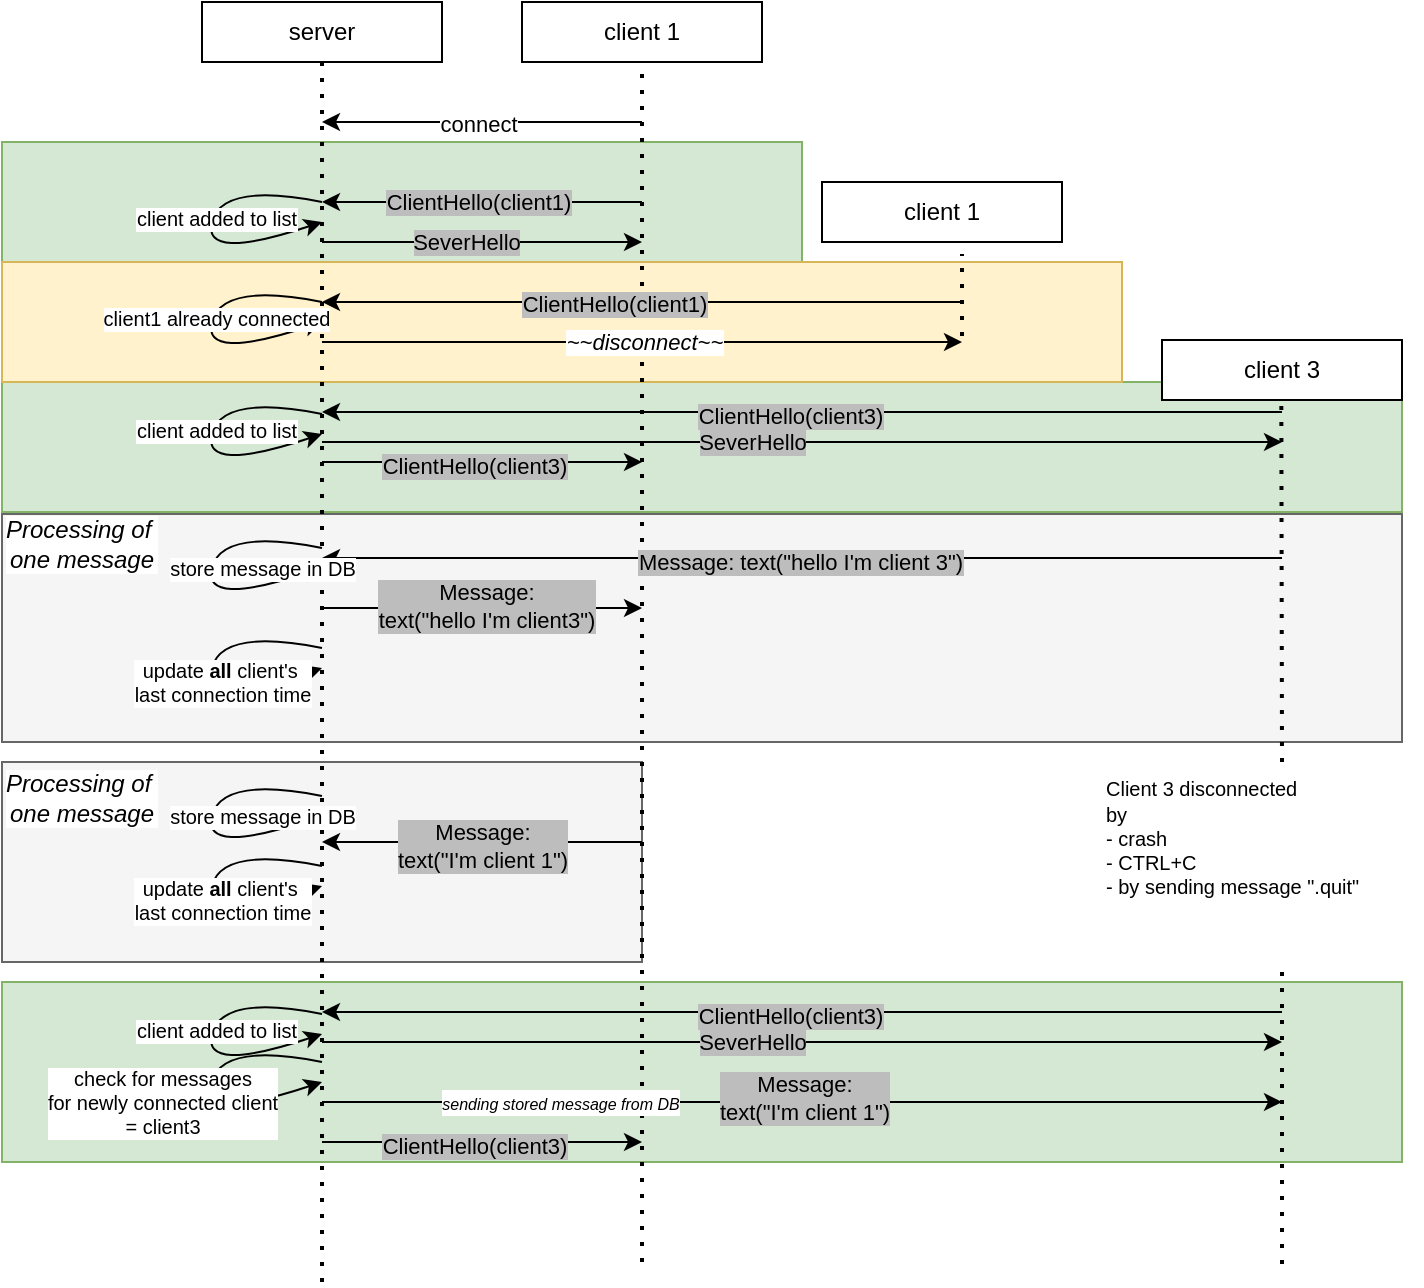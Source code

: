 <mxfile version="22.1.7" type="device">
  <diagram name="Page-1" id="tH7IsrxiaS6bRZEv8tXF">
    <mxGraphModel dx="1194" dy="708" grid="1" gridSize="10" guides="1" tooltips="1" connect="1" arrows="1" fold="1" page="1" pageScale="1" pageWidth="850" pageHeight="1100" math="0" shadow="0">
      <root>
        <mxCell id="0" />
        <mxCell id="1" parent="0" />
        <mxCell id="qb2tAUrYF_4YFpLU63U7-60" value="" style="rounded=0;whiteSpace=wrap;html=1;fillColor=#d5e8d4;strokeColor=#82b366;" parent="1" vertex="1">
          <mxGeometry y="540" width="700" height="90" as="geometry" />
        </mxCell>
        <mxCell id="qb2tAUrYF_4YFpLU63U7-47" value="" style="rounded=0;whiteSpace=wrap;html=1;fillColor=#f5f5f5;strokeColor=#666666;fontColor=#333333;" parent="1" vertex="1">
          <mxGeometry y="430" width="320" height="100" as="geometry" />
        </mxCell>
        <mxCell id="qb2tAUrYF_4YFpLU63U7-40" value="" style="rounded=0;whiteSpace=wrap;html=1;fillColor=#d5e8d4;strokeColor=#82b366;" parent="1" vertex="1">
          <mxGeometry y="240" width="700" height="65" as="geometry" />
        </mxCell>
        <mxCell id="qb2tAUrYF_4YFpLU63U7-38" value="" style="rounded=0;whiteSpace=wrap;html=1;fillColor=#d5e8d4;strokeColor=#82b366;" parent="1" vertex="1">
          <mxGeometry y="120" width="400" height="60" as="geometry" />
        </mxCell>
        <mxCell id="qb2tAUrYF_4YFpLU63U7-37" value="" style="rounded=0;whiteSpace=wrap;html=1;fillColor=#fff2cc;strokeColor=#d6b656;" parent="1" vertex="1">
          <mxGeometry y="180" width="560" height="60" as="geometry" />
        </mxCell>
        <mxCell id="qb2tAUrYF_4YFpLU63U7-31" value="" style="rounded=0;whiteSpace=wrap;html=1;fillColor=#f5f5f5;strokeColor=#666666;fontColor=#333333;" parent="1" vertex="1">
          <mxGeometry y="306" width="700" height="114" as="geometry" />
        </mxCell>
        <mxCell id="2foY89dXSNwUofIqJKsu-2" value="" style="endArrow=none;dashed=1;html=1;dashPattern=1 3;strokeWidth=2;rounded=0;" parent="1" edge="1">
          <mxGeometry width="50" height="50" relative="1" as="geometry">
            <mxPoint x="160" y="690" as="sourcePoint" />
            <mxPoint x="160" y="80" as="targetPoint" />
          </mxGeometry>
        </mxCell>
        <mxCell id="2foY89dXSNwUofIqJKsu-3" value="" style="endArrow=none;dashed=1;html=1;dashPattern=1 3;strokeWidth=2;rounded=0;" parent="1" edge="1">
          <mxGeometry width="50" height="50" relative="1" as="geometry">
            <mxPoint x="320" y="680" as="sourcePoint" />
            <mxPoint x="320" y="80" as="targetPoint" />
          </mxGeometry>
        </mxCell>
        <mxCell id="2foY89dXSNwUofIqJKsu-4" value="" style="endArrow=none;dashed=1;html=1;dashPattern=1 3;strokeWidth=2;rounded=0;" parent="1" edge="1">
          <mxGeometry width="50" height="50" relative="1" as="geometry">
            <mxPoint x="480" y="217" as="sourcePoint" />
            <mxPoint x="480" y="176" as="targetPoint" />
          </mxGeometry>
        </mxCell>
        <mxCell id="2foY89dXSNwUofIqJKsu-5" value="" style="endArrow=none;dashed=1;html=1;dashPattern=1 3;strokeWidth=2;rounded=0;" parent="1" edge="1">
          <mxGeometry width="50" height="50" relative="1" as="geometry">
            <mxPoint x="640" y="430" as="sourcePoint" />
            <mxPoint x="639.66" y="249" as="targetPoint" />
          </mxGeometry>
        </mxCell>
        <mxCell id="2foY89dXSNwUofIqJKsu-7" value="server" style="rounded=0;whiteSpace=wrap;html=1;" parent="1" vertex="1">
          <mxGeometry x="100" y="50" width="120" height="30" as="geometry" />
        </mxCell>
        <mxCell id="2foY89dXSNwUofIqJKsu-8" value="client 1" style="rounded=0;whiteSpace=wrap;html=1;" parent="1" vertex="1">
          <mxGeometry x="260" y="50" width="120" height="30" as="geometry" />
        </mxCell>
        <mxCell id="2foY89dXSNwUofIqJKsu-9" value="client 1" style="rounded=0;whiteSpace=wrap;html=1;" parent="1" vertex="1">
          <mxGeometry x="410" y="140" width="120" height="30" as="geometry" />
        </mxCell>
        <mxCell id="2foY89dXSNwUofIqJKsu-10" value="client 3" style="rounded=0;whiteSpace=wrap;html=1;" parent="1" vertex="1">
          <mxGeometry x="580" y="219" width="120" height="30" as="geometry" />
        </mxCell>
        <mxCell id="2foY89dXSNwUofIqJKsu-18" value="" style="endArrow=classic;html=1;rounded=0;" parent="1" edge="1">
          <mxGeometry width="50" height="50" relative="1" as="geometry">
            <mxPoint x="320" y="110" as="sourcePoint" />
            <mxPoint x="160" y="110" as="targetPoint" />
          </mxGeometry>
        </mxCell>
        <mxCell id="2foY89dXSNwUofIqJKsu-19" value="connect" style="edgeLabel;html=1;align=center;verticalAlign=middle;resizable=0;points=[];" parent="2foY89dXSNwUofIqJKsu-18" vertex="1" connectable="0">
          <mxGeometry x="0.025" y="1" relative="1" as="geometry">
            <mxPoint as="offset" />
          </mxGeometry>
        </mxCell>
        <mxCell id="2foY89dXSNwUofIqJKsu-20" value="" style="curved=1;endArrow=classic;html=1;rounded=0;" parent="1" edge="1">
          <mxGeometry width="50" height="50" relative="1" as="geometry">
            <mxPoint x="160" y="150" as="sourcePoint" />
            <mxPoint x="160" y="160" as="targetPoint" />
            <Array as="points">
              <mxPoint x="110" y="140" />
              <mxPoint x="100" y="180" />
            </Array>
          </mxGeometry>
        </mxCell>
        <mxCell id="2foY89dXSNwUofIqJKsu-21" value="client added to list" style="edgeLabel;html=1;align=center;verticalAlign=middle;resizable=0;points=[];fontSize=10;" parent="2foY89dXSNwUofIqJKsu-20" vertex="1" connectable="0">
          <mxGeometry x="-0.109" y="1" relative="1" as="geometry">
            <mxPoint as="offset" />
          </mxGeometry>
        </mxCell>
        <mxCell id="2foY89dXSNwUofIqJKsu-22" value="" style="endArrow=classic;html=1;rounded=0;" parent="1" edge="1">
          <mxGeometry width="50" height="50" relative="1" as="geometry">
            <mxPoint x="640" y="255" as="sourcePoint" />
            <mxPoint x="160" y="255" as="targetPoint" />
          </mxGeometry>
        </mxCell>
        <mxCell id="qb2tAUrYF_4YFpLU63U7-17" value="ClientHello(client3)" style="edgeLabel;html=1;align=center;verticalAlign=middle;resizable=0;points=[];labelBackgroundColor=#BDBDBD;" parent="2foY89dXSNwUofIqJKsu-22" vertex="1" connectable="0">
          <mxGeometry x="0.027" y="2" relative="1" as="geometry">
            <mxPoint as="offset" />
          </mxGeometry>
        </mxCell>
        <mxCell id="qb2tAUrYF_4YFpLU63U7-1" value="" style="endArrow=classic;html=1;rounded=0;" parent="1" edge="1">
          <mxGeometry width="50" height="50" relative="1" as="geometry">
            <mxPoint x="320" y="150" as="sourcePoint" />
            <mxPoint x="160" y="150" as="targetPoint" />
          </mxGeometry>
        </mxCell>
        <mxCell id="qb2tAUrYF_4YFpLU63U7-2" value="ClientHello(client1)" style="edgeLabel;html=1;align=center;verticalAlign=middle;resizable=0;points=[];labelBackgroundColor=#BDBDBD;" parent="qb2tAUrYF_4YFpLU63U7-1" vertex="1" connectable="0">
          <mxGeometry x="0.025" y="1" relative="1" as="geometry">
            <mxPoint y="-1" as="offset" />
          </mxGeometry>
        </mxCell>
        <mxCell id="qb2tAUrYF_4YFpLU63U7-7" value="" style="endArrow=classic;html=1;rounded=0;" parent="1" edge="1">
          <mxGeometry width="50" height="50" relative="1" as="geometry">
            <mxPoint x="160" y="170" as="sourcePoint" />
            <mxPoint x="320" y="170" as="targetPoint" />
          </mxGeometry>
        </mxCell>
        <mxCell id="qb2tAUrYF_4YFpLU63U7-8" value="SeverHello" style="edgeLabel;html=1;align=center;verticalAlign=middle;resizable=0;points=[];labelBackgroundColor=#BDBDBD;" parent="qb2tAUrYF_4YFpLU63U7-7" vertex="1" connectable="0">
          <mxGeometry x="-0.104" relative="1" as="geometry">
            <mxPoint as="offset" />
          </mxGeometry>
        </mxCell>
        <mxCell id="qb2tAUrYF_4YFpLU63U7-9" value="" style="curved=1;endArrow=classic;html=1;rounded=0;" parent="1" edge="1">
          <mxGeometry width="50" height="50" relative="1" as="geometry">
            <mxPoint x="160" y="200" as="sourcePoint" />
            <mxPoint x="160" y="210" as="targetPoint" />
            <Array as="points">
              <mxPoint x="110" y="190" />
              <mxPoint x="100" y="230" />
            </Array>
          </mxGeometry>
        </mxCell>
        <mxCell id="qb2tAUrYF_4YFpLU63U7-10" value="client1 already connected" style="edgeLabel;html=1;align=center;verticalAlign=middle;resizable=0;points=[];fontSize=10;" parent="qb2tAUrYF_4YFpLU63U7-9" vertex="1" connectable="0">
          <mxGeometry x="-0.109" y="1" relative="1" as="geometry">
            <mxPoint as="offset" />
          </mxGeometry>
        </mxCell>
        <mxCell id="qb2tAUrYF_4YFpLU63U7-11" value="" style="endArrow=classic;html=1;rounded=0;" parent="1" edge="1">
          <mxGeometry width="50" height="50" relative="1" as="geometry">
            <mxPoint x="480" y="200" as="sourcePoint" />
            <mxPoint x="160" y="200" as="targetPoint" />
          </mxGeometry>
        </mxCell>
        <mxCell id="qb2tAUrYF_4YFpLU63U7-39" value="ClientHello(client1)" style="edgeLabel;html=1;align=center;verticalAlign=middle;resizable=0;points=[];labelBackgroundColor=#BDBDBD;" parent="qb2tAUrYF_4YFpLU63U7-11" vertex="1" connectable="0">
          <mxGeometry x="0.092" y="1" relative="1" as="geometry">
            <mxPoint as="offset" />
          </mxGeometry>
        </mxCell>
        <mxCell id="qb2tAUrYF_4YFpLU63U7-13" value="" style="endArrow=classic;html=1;rounded=0;" parent="1" edge="1">
          <mxGeometry width="50" height="50" relative="1" as="geometry">
            <mxPoint x="160" y="220" as="sourcePoint" />
            <mxPoint x="480" y="220" as="targetPoint" />
          </mxGeometry>
        </mxCell>
        <mxCell id="qb2tAUrYF_4YFpLU63U7-16" value="~~disconnect~~" style="edgeLabel;align=center;verticalAlign=middle;resizable=0;points=[];fontStyle=2;html=1;" parent="qb2tAUrYF_4YFpLU63U7-13" vertex="1" connectable="0">
          <mxGeometry x="0.005" relative="1" as="geometry">
            <mxPoint as="offset" />
          </mxGeometry>
        </mxCell>
        <mxCell id="qb2tAUrYF_4YFpLU63U7-18" value="" style="curved=1;endArrow=classic;html=1;rounded=0;" parent="1" edge="1">
          <mxGeometry width="50" height="50" relative="1" as="geometry">
            <mxPoint x="160" y="256" as="sourcePoint" />
            <mxPoint x="160" y="266" as="targetPoint" />
            <Array as="points">
              <mxPoint x="110" y="246" />
              <mxPoint x="100" y="286" />
            </Array>
          </mxGeometry>
        </mxCell>
        <mxCell id="qb2tAUrYF_4YFpLU63U7-19" value="client added to list" style="edgeLabel;html=1;align=center;verticalAlign=middle;resizable=0;points=[];fontSize=10;" parent="qb2tAUrYF_4YFpLU63U7-18" vertex="1" connectable="0">
          <mxGeometry x="-0.109" y="1" relative="1" as="geometry">
            <mxPoint as="offset" />
          </mxGeometry>
        </mxCell>
        <mxCell id="qb2tAUrYF_4YFpLU63U7-21" value="" style="endArrow=classic;html=1;rounded=0;" parent="1" edge="1">
          <mxGeometry width="50" height="50" relative="1" as="geometry">
            <mxPoint x="160" y="270" as="sourcePoint" />
            <mxPoint x="640" y="270" as="targetPoint" />
          </mxGeometry>
        </mxCell>
        <mxCell id="qb2tAUrYF_4YFpLU63U7-22" value="SeverHello" style="edgeLabel;html=1;align=center;verticalAlign=middle;resizable=0;points=[];labelBackgroundColor=#BDBDBD;" parent="qb2tAUrYF_4YFpLU63U7-21" vertex="1" connectable="0">
          <mxGeometry x="-0.104" relative="1" as="geometry">
            <mxPoint as="offset" />
          </mxGeometry>
        </mxCell>
        <mxCell id="qb2tAUrYF_4YFpLU63U7-23" value="" style="edgeStyle=none;orthogonalLoop=1;jettySize=auto;html=1;rounded=0;" parent="1" edge="1">
          <mxGeometry width="100" relative="1" as="geometry">
            <mxPoint x="640" y="328" as="sourcePoint" />
            <mxPoint x="160" y="328" as="targetPoint" />
            <Array as="points" />
          </mxGeometry>
        </mxCell>
        <mxCell id="qb2tAUrYF_4YFpLU63U7-24" value="Message: text(&quot;hello I&#39;m client 3&quot;)" style="edgeLabel;html=1;align=center;verticalAlign=middle;resizable=0;points=[];labelBackgroundColor=#BDBDBD;" parent="qb2tAUrYF_4YFpLU63U7-23" vertex="1" connectable="0">
          <mxGeometry x="0.004" y="2" relative="1" as="geometry">
            <mxPoint as="offset" />
          </mxGeometry>
        </mxCell>
        <mxCell id="qb2tAUrYF_4YFpLU63U7-25" value="" style="endArrow=classic;html=1;rounded=0;" parent="1" edge="1">
          <mxGeometry width="50" height="50" relative="1" as="geometry">
            <mxPoint x="160" y="280" as="sourcePoint" />
            <mxPoint x="320" y="280" as="targetPoint" />
          </mxGeometry>
        </mxCell>
        <mxCell id="qb2tAUrYF_4YFpLU63U7-27" value="ClientHello(client3)" style="edgeLabel;html=1;align=center;verticalAlign=middle;resizable=0;points=[];labelBackgroundColor=#BDBDBD;" parent="qb2tAUrYF_4YFpLU63U7-25" vertex="1" connectable="0">
          <mxGeometry x="-0.055" y="-2" relative="1" as="geometry">
            <mxPoint as="offset" />
          </mxGeometry>
        </mxCell>
        <mxCell id="qb2tAUrYF_4YFpLU63U7-28" value="" style="curved=1;endArrow=classic;html=1;rounded=0;" parent="1" edge="1">
          <mxGeometry width="50" height="50" relative="1" as="geometry">
            <mxPoint x="160" y="323" as="sourcePoint" />
            <mxPoint x="160" y="333" as="targetPoint" />
            <Array as="points">
              <mxPoint x="110" y="313" />
              <mxPoint x="100" y="353" />
            </Array>
          </mxGeometry>
        </mxCell>
        <mxCell id="qb2tAUrYF_4YFpLU63U7-29" value="store message in DB" style="edgeLabel;html=1;align=center;verticalAlign=middle;resizable=0;points=[];fontSize=10;" parent="qb2tAUrYF_4YFpLU63U7-28" vertex="1" connectable="0">
          <mxGeometry x="-0.109" y="1" relative="1" as="geometry">
            <mxPoint x="23" y="2" as="offset" />
          </mxGeometry>
        </mxCell>
        <mxCell id="qb2tAUrYF_4YFpLU63U7-30" value="" style="edgeStyle=none;orthogonalLoop=1;jettySize=auto;html=1;rounded=0;" parent="1" edge="1">
          <mxGeometry width="100" relative="1" as="geometry">
            <mxPoint x="160" y="353" as="sourcePoint" />
            <mxPoint x="320" y="353" as="targetPoint" />
            <Array as="points" />
          </mxGeometry>
        </mxCell>
        <mxCell id="qb2tAUrYF_4YFpLU63U7-34" value="Message:&lt;br&gt;text(&quot;hello I&#39;m client3&quot;)" style="edgeLabel;html=1;align=center;verticalAlign=middle;resizable=0;points=[];labelBackgroundColor=#BDBDBD;" parent="qb2tAUrYF_4YFpLU63U7-30" vertex="1" connectable="0">
          <mxGeometry x="0.023" y="1" relative="1" as="geometry">
            <mxPoint as="offset" />
          </mxGeometry>
        </mxCell>
        <mxCell id="qb2tAUrYF_4YFpLU63U7-32" value="Processing of&amp;nbsp;&lt;br&gt;one message" style="text;html=1;strokeColor=none;fillColor=none;align=center;verticalAlign=middle;whiteSpace=wrap;rounded=0;fontStyle=2;labelBackgroundColor=default;" parent="1" vertex="1">
          <mxGeometry y="306" width="80" height="30" as="geometry" />
        </mxCell>
        <mxCell id="qb2tAUrYF_4YFpLU63U7-35" value="" style="curved=1;endArrow=classic;html=1;rounded=0;" parent="1" edge="1">
          <mxGeometry width="50" height="50" relative="1" as="geometry">
            <mxPoint x="160" y="373" as="sourcePoint" />
            <mxPoint x="160" y="383" as="targetPoint" />
            <Array as="points">
              <mxPoint x="110" y="363" />
              <mxPoint x="100" y="403" />
            </Array>
          </mxGeometry>
        </mxCell>
        <mxCell id="qb2tAUrYF_4YFpLU63U7-36" value="update &lt;b style=&quot;font-size: 10px;&quot;&gt;all&lt;/b&gt; client&#39;s&amp;nbsp;&lt;br style=&quot;font-size: 10px;&quot;&gt;last connection time" style="edgeLabel;html=1;align=center;verticalAlign=middle;resizable=0;points=[];fontSize=10;" parent="qb2tAUrYF_4YFpLU63U7-35" vertex="1" connectable="0">
          <mxGeometry x="-0.109" y="1" relative="1" as="geometry">
            <mxPoint x="3" y="9" as="offset" />
          </mxGeometry>
        </mxCell>
        <mxCell id="qb2tAUrYF_4YFpLU63U7-41" value="&lt;div style=&quot;&quot;&gt;&lt;span style=&quot;font-size: 10px; background-color: initial;&quot;&gt;Client 3 disconnected&lt;/span&gt;&lt;/div&gt;&lt;font style=&quot;font-size: 10px;&quot;&gt;&lt;div style=&quot;&quot;&gt;&lt;span style=&quot;background-color: initial;&quot;&gt;by &lt;br&gt;- crash&lt;br&gt;- CTRL+C&lt;br&gt;&lt;/span&gt;&lt;span style=&quot;background-color: initial;&quot;&gt;- by sending message &quot;.quit&quot;&lt;/span&gt;&lt;span style=&quot;background-color: initial;&quot;&gt;&lt;br&gt;&lt;/span&gt;&lt;/div&gt;&lt;/font&gt;" style="text;html=1;strokeColor=none;fillColor=none;align=left;verticalAlign=middle;whiteSpace=wrap;rounded=0;" parent="1" vertex="1">
          <mxGeometry x="550" y="433" width="160" height="67" as="geometry" />
        </mxCell>
        <mxCell id="qb2tAUrYF_4YFpLU63U7-48" value="" style="edgeStyle=none;orthogonalLoop=1;jettySize=auto;html=1;rounded=0;" parent="1" edge="1">
          <mxGeometry width="100" relative="1" as="geometry">
            <mxPoint x="160" y="600" as="sourcePoint" />
            <mxPoint x="640" y="600" as="targetPoint" />
            <Array as="points" />
          </mxGeometry>
        </mxCell>
        <mxCell id="qb2tAUrYF_4YFpLU63U7-49" value="Message:&lt;br&gt;text(&quot;I&#39;m client 1&quot;)" style="edgeLabel;html=1;align=center;verticalAlign=middle;resizable=0;points=[];labelBackgroundColor=#BDBDBD;" parent="qb2tAUrYF_4YFpLU63U7-48" vertex="1" connectable="0">
          <mxGeometry x="0.004" y="2" relative="1" as="geometry">
            <mxPoint as="offset" />
          </mxGeometry>
        </mxCell>
        <mxCell id="qb2tAUrYF_4YFpLU63U7-71" value="&lt;i&gt;&lt;font style=&quot;font-size: 8px;&quot;&gt;sending stored message from DB&lt;/font&gt;&lt;/i&gt;" style="edgeLabel;html=1;align=center;verticalAlign=middle;resizable=0;points=[];" parent="qb2tAUrYF_4YFpLU63U7-48" vertex="1" connectable="0">
          <mxGeometry x="-0.504" relative="1" as="geometry">
            <mxPoint as="offset" />
          </mxGeometry>
        </mxCell>
        <mxCell id="qb2tAUrYF_4YFpLU63U7-50" value="" style="curved=1;endArrow=classic;html=1;rounded=0;" parent="1" edge="1">
          <mxGeometry width="50" height="50" relative="1" as="geometry">
            <mxPoint x="160" y="447" as="sourcePoint" />
            <mxPoint x="160" y="457" as="targetPoint" />
            <Array as="points">
              <mxPoint x="110" y="437" />
              <mxPoint x="100" y="477" />
            </Array>
          </mxGeometry>
        </mxCell>
        <mxCell id="qb2tAUrYF_4YFpLU63U7-51" value="store message in DB" style="edgeLabel;html=1;align=center;verticalAlign=middle;resizable=0;points=[];fontSize=10;" parent="qb2tAUrYF_4YFpLU63U7-50" vertex="1" connectable="0">
          <mxGeometry x="-0.109" y="1" relative="1" as="geometry">
            <mxPoint x="23" y="2" as="offset" />
          </mxGeometry>
        </mxCell>
        <mxCell id="qb2tAUrYF_4YFpLU63U7-54" value="Processing of&amp;nbsp;&lt;br&gt;one message" style="text;html=1;strokeColor=none;fillColor=none;align=center;verticalAlign=middle;whiteSpace=wrap;rounded=0;fontStyle=2;labelBackgroundColor=default;" parent="1" vertex="1">
          <mxGeometry y="433" width="80" height="30" as="geometry" />
        </mxCell>
        <mxCell id="qb2tAUrYF_4YFpLU63U7-55" value="" style="curved=1;endArrow=classic;html=1;rounded=0;" parent="1" edge="1">
          <mxGeometry width="50" height="50" relative="1" as="geometry">
            <mxPoint x="160" y="482" as="sourcePoint" />
            <mxPoint x="160" y="492" as="targetPoint" />
            <Array as="points">
              <mxPoint x="110" y="472" />
              <mxPoint x="100" y="512" />
            </Array>
          </mxGeometry>
        </mxCell>
        <mxCell id="qb2tAUrYF_4YFpLU63U7-56" value="update &lt;b style=&quot;font-size: 10px;&quot;&gt;all&lt;/b&gt; client&#39;s&amp;nbsp;&lt;br style=&quot;font-size: 10px;&quot;&gt;last connection time" style="edgeLabel;html=1;align=center;verticalAlign=middle;resizable=0;points=[];fontSize=10;" parent="qb2tAUrYF_4YFpLU63U7-55" vertex="1" connectable="0">
          <mxGeometry x="-0.109" y="1" relative="1" as="geometry">
            <mxPoint x="3" y="9" as="offset" />
          </mxGeometry>
        </mxCell>
        <mxCell id="qb2tAUrYF_4YFpLU63U7-59" value="" style="endArrow=none;dashed=1;html=1;dashPattern=1 3;strokeWidth=2;rounded=0;" parent="1" edge="1">
          <mxGeometry width="50" height="50" relative="1" as="geometry">
            <mxPoint x="640" y="681" as="sourcePoint" />
            <mxPoint x="640" y="530" as="targetPoint" />
          </mxGeometry>
        </mxCell>
        <mxCell id="qb2tAUrYF_4YFpLU63U7-61" value="" style="endArrow=classic;html=1;rounded=0;" parent="1" edge="1">
          <mxGeometry width="50" height="50" relative="1" as="geometry">
            <mxPoint x="640" y="555" as="sourcePoint" />
            <mxPoint x="160" y="555" as="targetPoint" />
          </mxGeometry>
        </mxCell>
        <mxCell id="qb2tAUrYF_4YFpLU63U7-62" value="ClientHello(client3)" style="edgeLabel;html=1;align=center;verticalAlign=middle;resizable=0;points=[];labelBackgroundColor=#BDBDBD;" parent="qb2tAUrYF_4YFpLU63U7-61" vertex="1" connectable="0">
          <mxGeometry x="0.027" y="2" relative="1" as="geometry">
            <mxPoint as="offset" />
          </mxGeometry>
        </mxCell>
        <mxCell id="qb2tAUrYF_4YFpLU63U7-63" value="" style="curved=1;endArrow=classic;html=1;rounded=0;" parent="1" edge="1">
          <mxGeometry width="50" height="50" relative="1" as="geometry">
            <mxPoint x="160" y="556" as="sourcePoint" />
            <mxPoint x="160" y="566" as="targetPoint" />
            <Array as="points">
              <mxPoint x="110" y="546" />
              <mxPoint x="100" y="586" />
            </Array>
          </mxGeometry>
        </mxCell>
        <mxCell id="qb2tAUrYF_4YFpLU63U7-64" value="client added to list" style="edgeLabel;html=1;align=center;verticalAlign=middle;resizable=0;points=[];fontSize=10;" parent="qb2tAUrYF_4YFpLU63U7-63" vertex="1" connectable="0">
          <mxGeometry x="-0.109" y="1" relative="1" as="geometry">
            <mxPoint as="offset" />
          </mxGeometry>
        </mxCell>
        <mxCell id="qb2tAUrYF_4YFpLU63U7-65" value="" style="endArrow=classic;html=1;rounded=0;" parent="1" edge="1">
          <mxGeometry width="50" height="50" relative="1" as="geometry">
            <mxPoint x="160" y="570" as="sourcePoint" />
            <mxPoint x="640" y="570" as="targetPoint" />
          </mxGeometry>
        </mxCell>
        <mxCell id="qb2tAUrYF_4YFpLU63U7-66" value="SeverHello" style="edgeLabel;html=1;align=center;verticalAlign=middle;resizable=0;points=[];labelBackgroundColor=#BDBDBD;" parent="qb2tAUrYF_4YFpLU63U7-65" vertex="1" connectable="0">
          <mxGeometry x="-0.104" relative="1" as="geometry">
            <mxPoint as="offset" />
          </mxGeometry>
        </mxCell>
        <mxCell id="qb2tAUrYF_4YFpLU63U7-67" value="" style="endArrow=classic;html=1;rounded=0;" parent="1" edge="1">
          <mxGeometry width="50" height="50" relative="1" as="geometry">
            <mxPoint x="160" y="620" as="sourcePoint" />
            <mxPoint x="320" y="620" as="targetPoint" />
          </mxGeometry>
        </mxCell>
        <mxCell id="qb2tAUrYF_4YFpLU63U7-68" value="ClientHello(client3)" style="edgeLabel;html=1;align=center;verticalAlign=middle;resizable=0;points=[];labelBackgroundColor=#BDBDBD;" parent="qb2tAUrYF_4YFpLU63U7-67" vertex="1" connectable="0">
          <mxGeometry x="-0.055" y="-2" relative="1" as="geometry">
            <mxPoint as="offset" />
          </mxGeometry>
        </mxCell>
        <mxCell id="qb2tAUrYF_4YFpLU63U7-69" value="" style="curved=1;endArrow=classic;html=1;rounded=0;" parent="1" edge="1">
          <mxGeometry width="50" height="50" relative="1" as="geometry">
            <mxPoint x="160" y="580" as="sourcePoint" />
            <mxPoint x="160" y="590" as="targetPoint" />
            <Array as="points">
              <mxPoint x="110" y="570" />
              <mxPoint x="100" y="610" />
            </Array>
          </mxGeometry>
        </mxCell>
        <mxCell id="qb2tAUrYF_4YFpLU63U7-70" value="check for messages&lt;br style=&quot;font-size: 10px;&quot;&gt;for newly connected client&lt;br style=&quot;font-size: 10px;&quot;&gt;= client3" style="edgeLabel;html=1;align=center;verticalAlign=middle;resizable=0;points=[];fontSize=10;" parent="qb2tAUrYF_4YFpLU63U7-69" vertex="1" connectable="0">
          <mxGeometry x="-0.109" y="1" relative="1" as="geometry">
            <mxPoint x="-27" y="12" as="offset" />
          </mxGeometry>
        </mxCell>
        <mxCell id="qb2tAUrYF_4YFpLU63U7-72" value="" style="edgeStyle=none;orthogonalLoop=1;jettySize=auto;html=1;rounded=0;" parent="1" edge="1">
          <mxGeometry width="100" relative="1" as="geometry">
            <mxPoint x="320" y="470" as="sourcePoint" />
            <mxPoint x="160" y="470" as="targetPoint" />
            <Array as="points" />
          </mxGeometry>
        </mxCell>
        <mxCell id="qb2tAUrYF_4YFpLU63U7-73" value="Message:&lt;br&gt;text(&quot;I&#39;m client 1&quot;)" style="edgeLabel;html=1;align=center;verticalAlign=middle;resizable=0;points=[];labelBackgroundColor=#BDBDBD;" parent="qb2tAUrYF_4YFpLU63U7-72" vertex="1" connectable="0">
          <mxGeometry x="0.004" y="2" relative="1" as="geometry">
            <mxPoint as="offset" />
          </mxGeometry>
        </mxCell>
      </root>
    </mxGraphModel>
  </diagram>
</mxfile>
